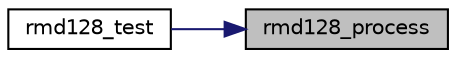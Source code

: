 digraph "rmd128_process"
{
 // LATEX_PDF_SIZE
  edge [fontname="Helvetica",fontsize="10",labelfontname="Helvetica",labelfontsize="10"];
  node [fontname="Helvetica",fontsize="10",shape=record];
  rankdir="RL";
  Node13 [label="rmd128_process",height=0.2,width=0.4,color="black", fillcolor="grey75", style="filled", fontcolor="black",tooltip="Process a block of memory though the hash."];
  Node13 -> Node14 [dir="back",color="midnightblue",fontsize="10",style="solid",fontname="Helvetica"];
  Node14 [label="rmd128_test",height=0.2,width=0.4,color="black", fillcolor="white", style="filled",URL="$rmd128_8c.html#aa5ff888d315ec47dde1dcc6723635754",tooltip="Self-test the hash."];
}
